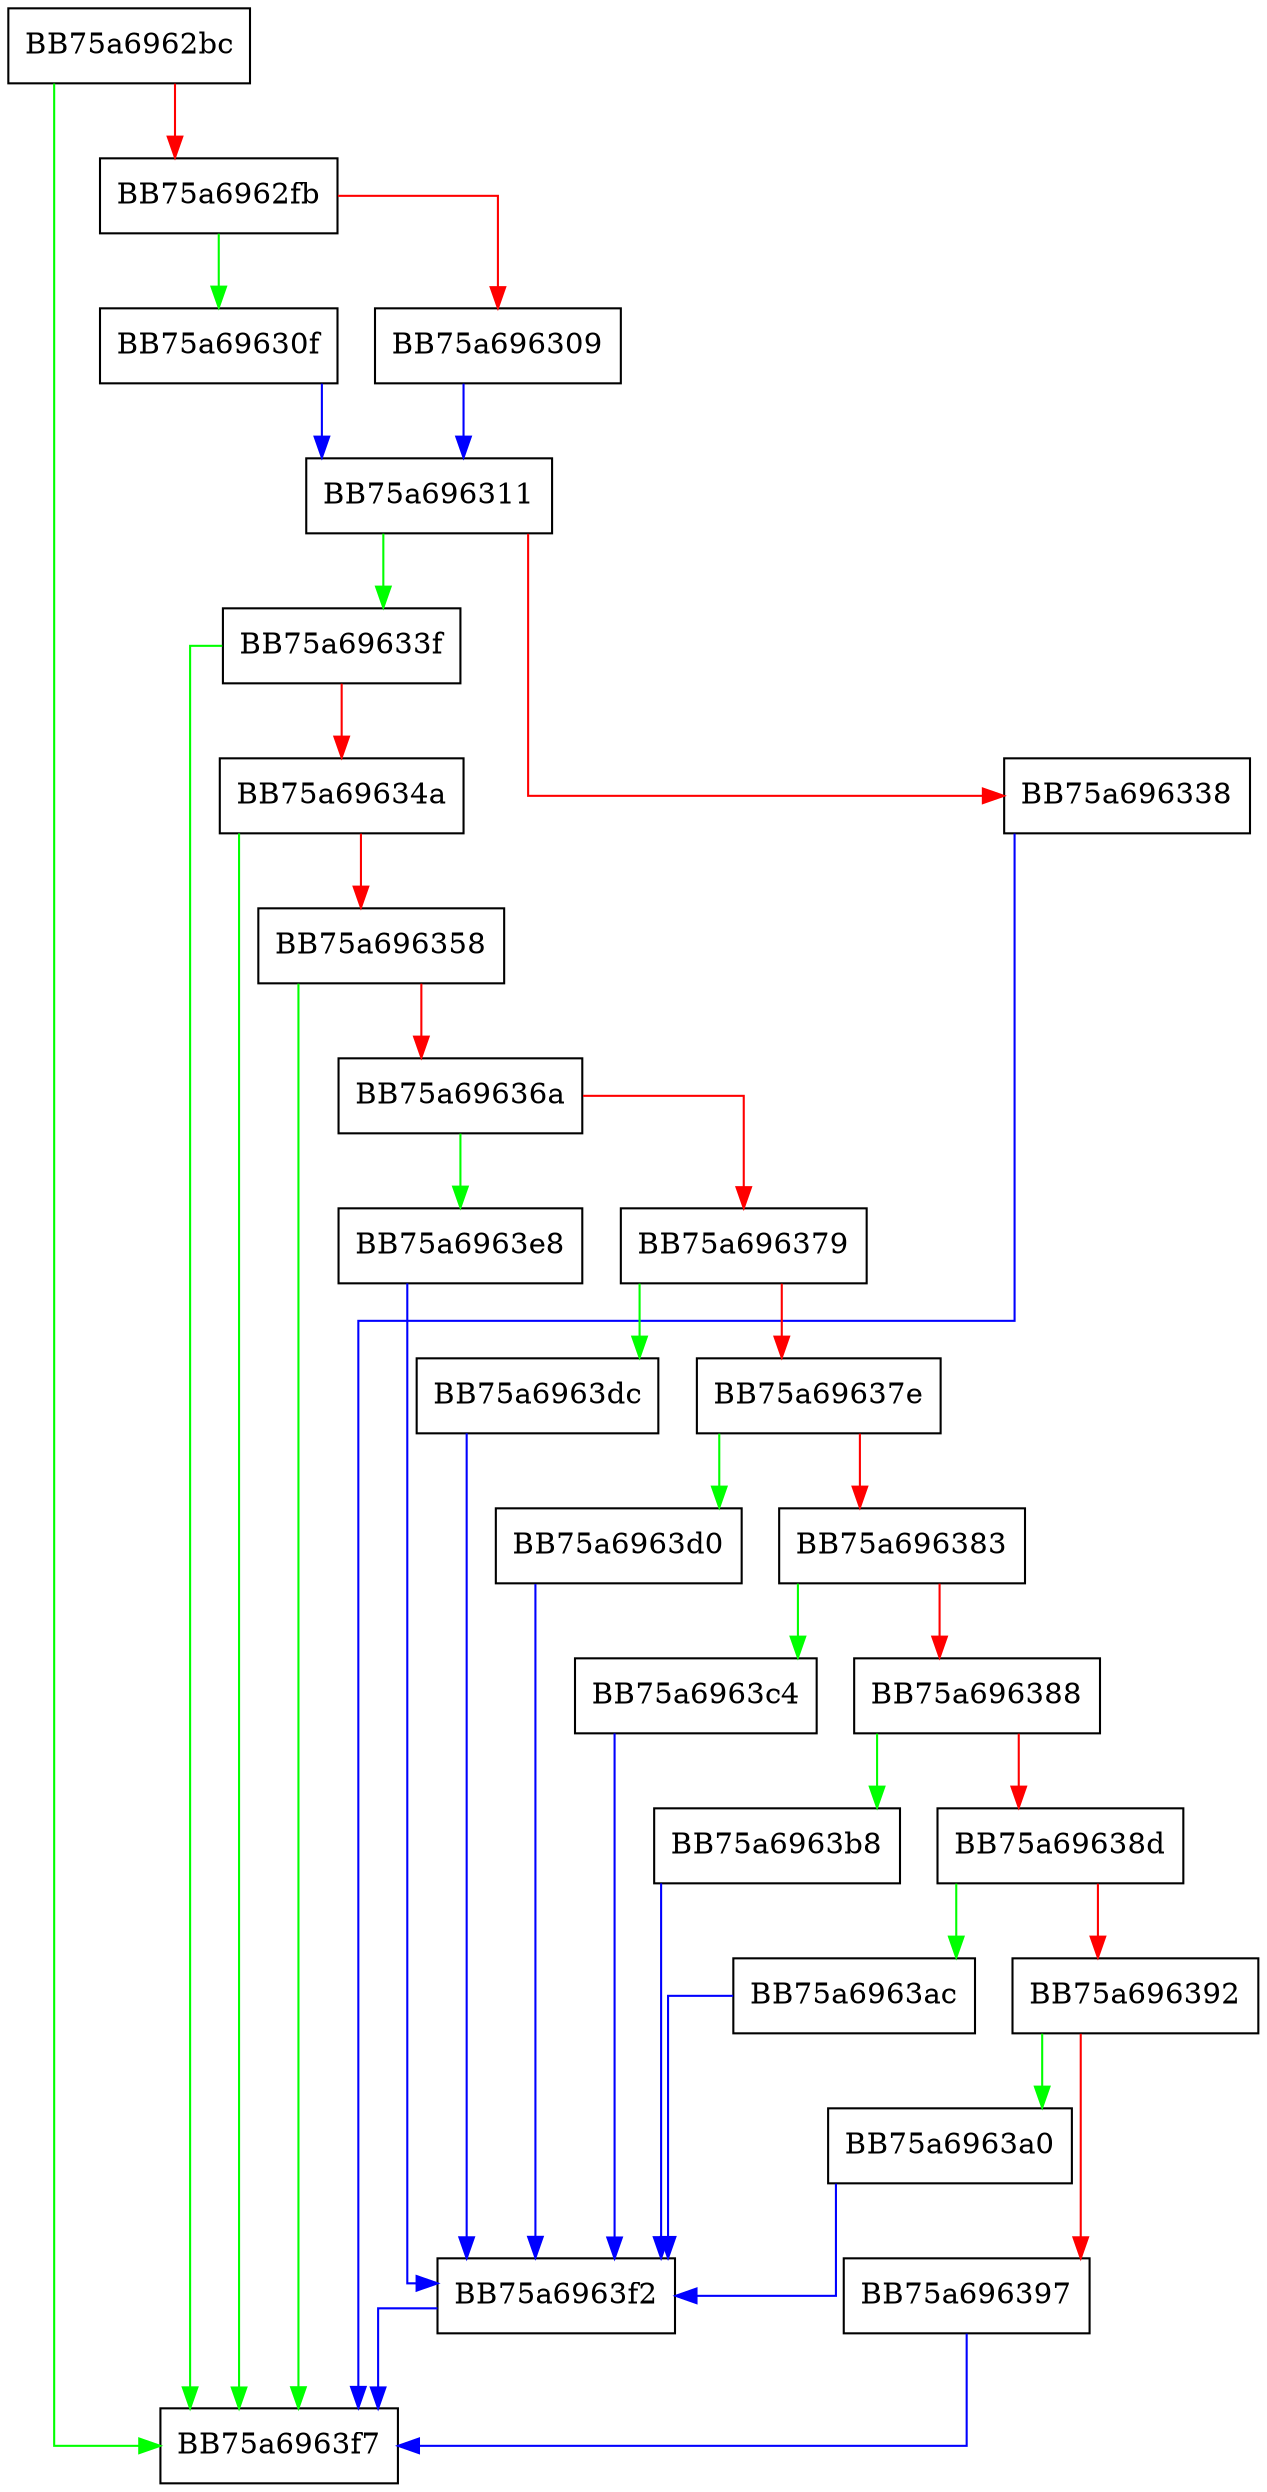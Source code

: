 digraph decode_controldatapos {
  node [shape="box"];
  graph [splines=ortho];
  BB75a6962bc -> BB75a6963f7 [color="green"];
  BB75a6962bc -> BB75a6962fb [color="red"];
  BB75a6962fb -> BB75a69630f [color="green"];
  BB75a6962fb -> BB75a696309 [color="red"];
  BB75a696309 -> BB75a696311 [color="blue"];
  BB75a69630f -> BB75a696311 [color="blue"];
  BB75a696311 -> BB75a69633f [color="green"];
  BB75a696311 -> BB75a696338 [color="red"];
  BB75a696338 -> BB75a6963f7 [color="blue"];
  BB75a69633f -> BB75a6963f7 [color="green"];
  BB75a69633f -> BB75a69634a [color="red"];
  BB75a69634a -> BB75a6963f7 [color="green"];
  BB75a69634a -> BB75a696358 [color="red"];
  BB75a696358 -> BB75a6963f7 [color="green"];
  BB75a696358 -> BB75a69636a [color="red"];
  BB75a69636a -> BB75a6963e8 [color="green"];
  BB75a69636a -> BB75a696379 [color="red"];
  BB75a696379 -> BB75a6963dc [color="green"];
  BB75a696379 -> BB75a69637e [color="red"];
  BB75a69637e -> BB75a6963d0 [color="green"];
  BB75a69637e -> BB75a696383 [color="red"];
  BB75a696383 -> BB75a6963c4 [color="green"];
  BB75a696383 -> BB75a696388 [color="red"];
  BB75a696388 -> BB75a6963b8 [color="green"];
  BB75a696388 -> BB75a69638d [color="red"];
  BB75a69638d -> BB75a6963ac [color="green"];
  BB75a69638d -> BB75a696392 [color="red"];
  BB75a696392 -> BB75a6963a0 [color="green"];
  BB75a696392 -> BB75a696397 [color="red"];
  BB75a696397 -> BB75a6963f7 [color="blue"];
  BB75a6963a0 -> BB75a6963f2 [color="blue"];
  BB75a6963ac -> BB75a6963f2 [color="blue"];
  BB75a6963b8 -> BB75a6963f2 [color="blue"];
  BB75a6963c4 -> BB75a6963f2 [color="blue"];
  BB75a6963d0 -> BB75a6963f2 [color="blue"];
  BB75a6963dc -> BB75a6963f2 [color="blue"];
  BB75a6963e8 -> BB75a6963f2 [color="blue"];
  BB75a6963f2 -> BB75a6963f7 [color="blue"];
}